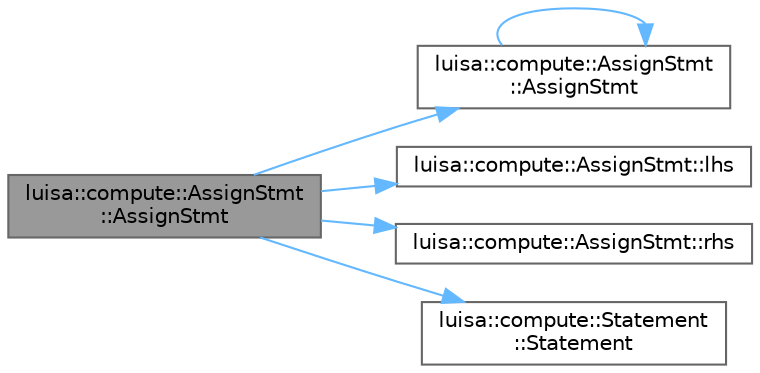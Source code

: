 digraph "luisa::compute::AssignStmt::AssignStmt"
{
 // LATEX_PDF_SIZE
  bgcolor="transparent";
  edge [fontname=Helvetica,fontsize=10,labelfontname=Helvetica,labelfontsize=10];
  node [fontname=Helvetica,fontsize=10,shape=box,height=0.2,width=0.4];
  rankdir="LR";
  Node1 [id="Node000001",label="luisa::compute::AssignStmt\l::AssignStmt",height=0.2,width=0.4,color="gray40", fillcolor="grey60", style="filled", fontcolor="black",tooltip="Construct a new AssignStmt object"];
  Node1 -> Node2 [id="edge6_Node000001_Node000002",color="steelblue1",style="solid",tooltip=" "];
  Node2 [id="Node000002",label="luisa::compute::AssignStmt\l::AssignStmt",height=0.2,width=0.4,color="grey40", fillcolor="white", style="filled",URL="$classluisa_1_1compute_1_1_assign_stmt.html#a0629c6fd1ebfd3e89e5628950b13cdaa",tooltip=" "];
  Node2 -> Node2 [id="edge7_Node000002_Node000002",color="steelblue1",style="solid",tooltip=" "];
  Node1 -> Node3 [id="edge8_Node000001_Node000003",color="steelblue1",style="solid",tooltip=" "];
  Node3 [id="Node000003",label="luisa::compute::AssignStmt::lhs",height=0.2,width=0.4,color="grey40", fillcolor="white", style="filled",URL="$classluisa_1_1compute_1_1_assign_stmt.html#aa4f73e05f4dc905c7ac92556b210a586",tooltip=" "];
  Node1 -> Node4 [id="edge9_Node000001_Node000004",color="steelblue1",style="solid",tooltip=" "];
  Node4 [id="Node000004",label="luisa::compute::AssignStmt::rhs",height=0.2,width=0.4,color="grey40", fillcolor="white", style="filled",URL="$classluisa_1_1compute_1_1_assign_stmt.html#a09554fa0c7843b901dc9ca9b0a54ef62",tooltip=" "];
  Node1 -> Node5 [id="edge10_Node000001_Node000005",color="steelblue1",style="solid",tooltip=" "];
  Node5 [id="Node000005",label="luisa::compute::Statement\l::Statement",height=0.2,width=0.4,color="grey40", fillcolor="white", style="filled",URL="$classluisa_1_1compute_1_1_statement.html#a2f92d6e85d1378fe3497c652cb10a8b6",tooltip=" "];
}
